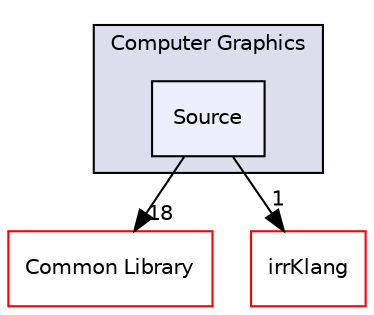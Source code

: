 digraph "Computer Graphics/Source" {
  bgcolor=transparent;
  compound=true
  node [ fontsize="10", fontname="Helvetica"];
  edge [ labelfontsize="10", labelfontname="Helvetica"];
  subgraph clusterdir_ae43a1f3162a6a75b457adff50d66fa5 {
    graph [ bgcolor="#ddddee", pencolor="black", label="Computer Graphics" fontname="Helvetica", fontsize="10", URL="dir_ae43a1f3162a6a75b457adff50d66fa5.html"]
  dir_6b155580e5837f9b6ab43ffdbab082d6 [shape=box, label="Source", style="filled", fillcolor="#eeeeff", pencolor="black", URL="dir_6b155580e5837f9b6ab43ffdbab082d6.html"];
  }
  dir_8cc774efae0a7079271de87a6a76e5ae [shape=box label="Common Library" color="red" URL="dir_8cc774efae0a7079271de87a6a76e5ae.html"];
  dir_6a0ef7c59787af7de3734003789107e2 [shape=box label="irrKlang" color="red" URL="dir_6a0ef7c59787af7de3734003789107e2.html"];
  dir_6b155580e5837f9b6ab43ffdbab082d6->dir_8cc774efae0a7079271de87a6a76e5ae [headlabel="18", labeldistance=1.5 headhref="dir_000008_000000.html"];
  dir_6b155580e5837f9b6ab43ffdbab082d6->dir_6a0ef7c59787af7de3734003789107e2 [headlabel="1", labeldistance=1.5 headhref="dir_000008_000003.html"];
}
